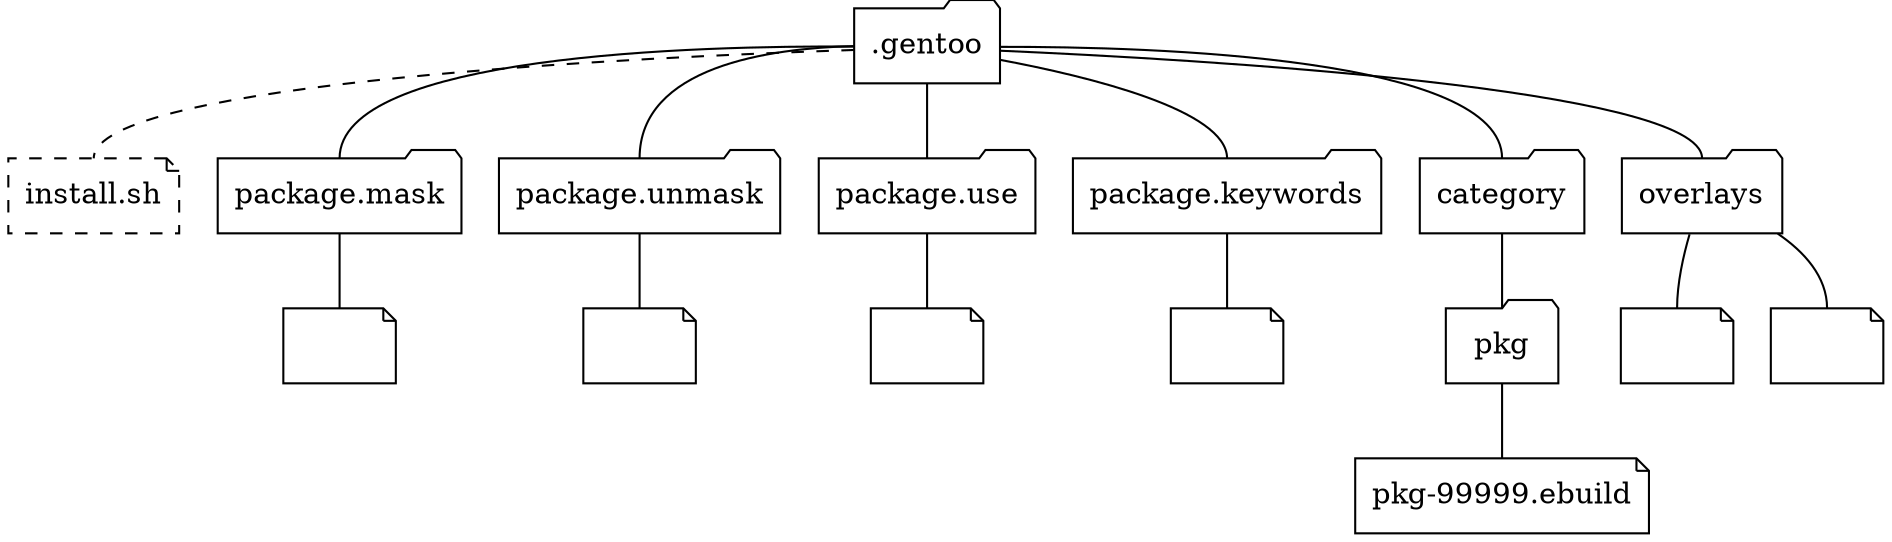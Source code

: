 graph{
	//splines=ortho; //Does not work with (compass-) ports
	
	node[shape="folder"];
	dotgentoo[label=".gentoo"];
	install[shape="note", label="install.sh", style="dashed"];
	package_mask[label="package.mask"];
	package_unmask[label="package.unmask"];
	package_use[label="package.use"];
	package_keywords[label="package.keywords"];
	category;
	overlays;
	pkg;
	node[shape="note",label=""]
	file1;
	file2;
	file3;
	file4;
	file5;
	file6;
	ebuild[label="pkg-99999.ebuild"];
	dotgentoo -- install:n[style="dashed"];
	dotgentoo -- overlays:n;
	overlays -- file5:n;
	overlays -- file6:n;
	dotgentoo -- package_mask:n;
	dotgentoo -- package_keywords:n;
	dotgentoo -- package_use:n;
	dotgentoo -- package_unmask:n;
	package_unmask -- file1;
	package_use -- file2;
	package_mask -- file3;
	package_keywords -- file4;
	dotgentoo -- category:n;
	category -- pkg -- ebuild;
	
}
